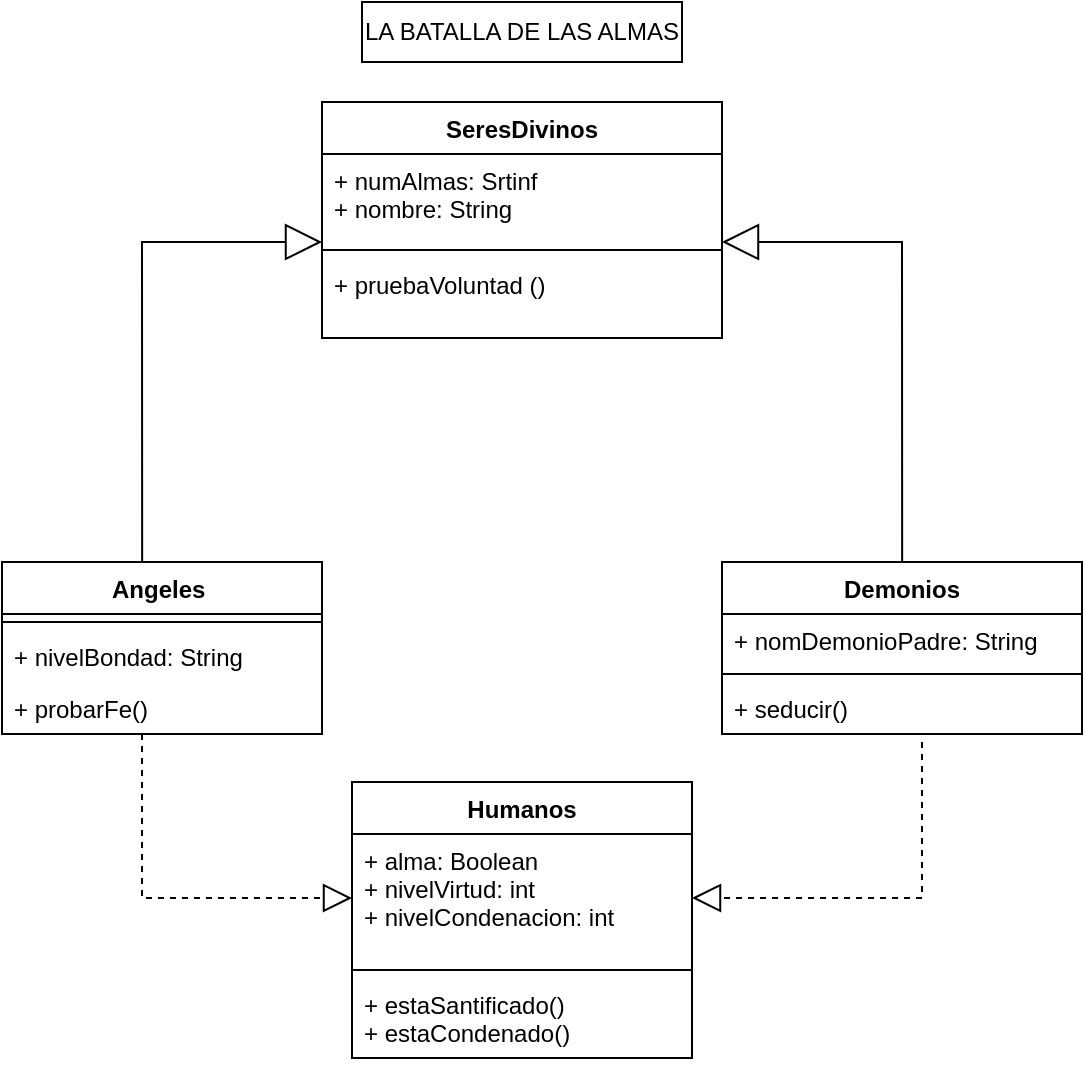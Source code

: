 <mxfile version="20.8.16" type="device"><diagram name="Página-1" id="qdf9O2G3SRKCjdZR6gwe"><mxGraphModel dx="1036" dy="606" grid="0" gridSize="10" guides="1" tooltips="1" connect="1" arrows="1" fold="1" page="1" pageScale="1" pageWidth="827" pageHeight="1169" math="0" shadow="0"><root><mxCell id="0"/><mxCell id="1" parent="0"/><mxCell id="dnHD-I8aiS9w769tnGtc-1" value="LA BATALLA DE LAS ALMAS" style="rounded=0;whiteSpace=wrap;html=1;" parent="1" vertex="1"><mxGeometry x="320" y="40" width="160" height="30" as="geometry"/></mxCell><mxCell id="dnHD-I8aiS9w769tnGtc-20" value="SeresDivinos" style="swimlane;fontStyle=1;align=center;verticalAlign=top;childLayout=stackLayout;horizontal=1;startSize=26;horizontalStack=0;resizeParent=1;resizeParentMax=0;resizeLast=0;collapsible=1;marginBottom=0;" parent="1" vertex="1"><mxGeometry x="300" y="90" width="200" height="118" as="geometry"/></mxCell><mxCell id="dnHD-I8aiS9w769tnGtc-21" value="+ numAlmas: Srtinf&#10;+ nombre: String" style="text;strokeColor=none;fillColor=none;align=left;verticalAlign=top;spacingLeft=4;spacingRight=4;overflow=hidden;rotatable=0;points=[[0,0.5],[1,0.5]];portConstraint=eastwest;" parent="dnHD-I8aiS9w769tnGtc-20" vertex="1"><mxGeometry y="26" width="200" height="44" as="geometry"/></mxCell><mxCell id="dnHD-I8aiS9w769tnGtc-22" value="" style="line;strokeWidth=1;fillColor=none;align=left;verticalAlign=middle;spacingTop=-1;spacingLeft=3;spacingRight=3;rotatable=0;labelPosition=right;points=[];portConstraint=eastwest;strokeColor=inherit;" parent="dnHD-I8aiS9w769tnGtc-20" vertex="1"><mxGeometry y="70" width="200" height="8" as="geometry"/></mxCell><mxCell id="dnHD-I8aiS9w769tnGtc-23" value="+ pruebaVoluntad ()" style="text;strokeColor=none;fillColor=none;align=left;verticalAlign=top;spacingLeft=4;spacingRight=4;overflow=hidden;rotatable=0;points=[[0,0.5],[1,0.5]];portConstraint=eastwest;" parent="dnHD-I8aiS9w769tnGtc-20" vertex="1"><mxGeometry y="78" width="200" height="40" as="geometry"/></mxCell><mxCell id="dnHD-I8aiS9w769tnGtc-24" value="Angeles " style="swimlane;fontStyle=1;align=center;verticalAlign=top;childLayout=stackLayout;horizontal=1;startSize=26;horizontalStack=0;resizeParent=1;resizeParentMax=0;resizeLast=0;collapsible=1;marginBottom=0;" parent="1" vertex="1"><mxGeometry x="140" y="320" width="160" height="86" as="geometry"/></mxCell><mxCell id="dnHD-I8aiS9w769tnGtc-26" value="" style="line;strokeWidth=1;fillColor=none;align=left;verticalAlign=middle;spacingTop=-1;spacingLeft=3;spacingRight=3;rotatable=0;labelPosition=right;points=[];portConstraint=eastwest;strokeColor=inherit;" parent="dnHD-I8aiS9w769tnGtc-24" vertex="1"><mxGeometry y="26" width="160" height="8" as="geometry"/></mxCell><mxCell id="dnHD-I8aiS9w769tnGtc-25" value="+ nivelBondad: String" style="text;strokeColor=none;fillColor=none;align=left;verticalAlign=top;spacingLeft=4;spacingRight=4;overflow=hidden;rotatable=0;points=[[0,0.5],[1,0.5]];portConstraint=eastwest;" parent="dnHD-I8aiS9w769tnGtc-24" vertex="1"><mxGeometry y="34" width="160" height="26" as="geometry"/></mxCell><mxCell id="dnHD-I8aiS9w769tnGtc-27" value="+ probarFe()" style="text;strokeColor=none;fillColor=none;align=left;verticalAlign=top;spacingLeft=4;spacingRight=4;overflow=hidden;rotatable=0;points=[[0,0.5],[1,0.5]];portConstraint=eastwest;" parent="dnHD-I8aiS9w769tnGtc-24" vertex="1"><mxGeometry y="60" width="160" height="26" as="geometry"/></mxCell><mxCell id="dnHD-I8aiS9w769tnGtc-28" value="Demonios" style="swimlane;fontStyle=1;align=center;verticalAlign=top;childLayout=stackLayout;horizontal=1;startSize=26;horizontalStack=0;resizeParent=1;resizeParentMax=0;resizeLast=0;collapsible=1;marginBottom=0;" parent="1" vertex="1"><mxGeometry x="500" y="320" width="180" height="86" as="geometry"/></mxCell><mxCell id="dnHD-I8aiS9w769tnGtc-29" value="+ nomDemonioPadre: String" style="text;strokeColor=none;fillColor=none;align=left;verticalAlign=top;spacingLeft=4;spacingRight=4;overflow=hidden;rotatable=0;points=[[0,0.5],[1,0.5]];portConstraint=eastwest;" parent="dnHD-I8aiS9w769tnGtc-28" vertex="1"><mxGeometry y="26" width="180" height="26" as="geometry"/></mxCell><mxCell id="dnHD-I8aiS9w769tnGtc-30" value="" style="line;strokeWidth=1;fillColor=none;align=left;verticalAlign=middle;spacingTop=-1;spacingLeft=3;spacingRight=3;rotatable=0;labelPosition=right;points=[];portConstraint=eastwest;strokeColor=inherit;" parent="dnHD-I8aiS9w769tnGtc-28" vertex="1"><mxGeometry y="52" width="180" height="8" as="geometry"/></mxCell><mxCell id="dnHD-I8aiS9w769tnGtc-31" value="+ seducir()" style="text;strokeColor=none;fillColor=none;align=left;verticalAlign=top;spacingLeft=4;spacingRight=4;overflow=hidden;rotatable=0;points=[[0,0.5],[1,0.5]];portConstraint=eastwest;" parent="dnHD-I8aiS9w769tnGtc-28" vertex="1"><mxGeometry y="60" width="180" height="26" as="geometry"/></mxCell><mxCell id="dnHD-I8aiS9w769tnGtc-36" value="Humanos" style="swimlane;fontStyle=1;align=center;verticalAlign=top;childLayout=stackLayout;horizontal=1;startSize=26;horizontalStack=0;resizeParent=1;resizeParentMax=0;resizeLast=0;collapsible=1;marginBottom=0;" parent="1" vertex="1"><mxGeometry x="315" y="430" width="170" height="138" as="geometry"/></mxCell><mxCell id="dnHD-I8aiS9w769tnGtc-37" value="+ alma: Boolean&#10;+ nivelVirtud: int&#10;+ nivelCondenacion: int &#10;" style="text;strokeColor=none;fillColor=none;align=left;verticalAlign=top;spacingLeft=4;spacingRight=4;overflow=hidden;rotatable=0;points=[[0,0.5],[1,0.5]];portConstraint=eastwest;" parent="dnHD-I8aiS9w769tnGtc-36" vertex="1"><mxGeometry y="26" width="170" height="64" as="geometry"/></mxCell><mxCell id="dnHD-I8aiS9w769tnGtc-38" value="" style="line;strokeWidth=1;fillColor=none;align=left;verticalAlign=middle;spacingTop=-1;spacingLeft=3;spacingRight=3;rotatable=0;labelPosition=right;points=[];portConstraint=eastwest;strokeColor=inherit;" parent="dnHD-I8aiS9w769tnGtc-36" vertex="1"><mxGeometry y="90" width="170" height="8" as="geometry"/></mxCell><mxCell id="dnHD-I8aiS9w769tnGtc-39" value="+ estaSantificado()&#10;+ estaCondenado()" style="text;strokeColor=none;fillColor=none;align=left;verticalAlign=top;spacingLeft=4;spacingRight=4;overflow=hidden;rotatable=0;points=[[0,0.5],[1,0.5]];portConstraint=eastwest;" parent="dnHD-I8aiS9w769tnGtc-36" vertex="1"><mxGeometry y="98" width="170" height="40" as="geometry"/></mxCell><mxCell id="dnHD-I8aiS9w769tnGtc-46" value="" style="endArrow=block;endSize=16;endFill=0;html=1;rounded=0;exitX=0.438;exitY=0;exitDx=0;exitDy=0;exitPerimeter=0;" parent="1" source="dnHD-I8aiS9w769tnGtc-24" edge="1"><mxGeometry width="160" relative="1" as="geometry"><mxPoint x="140" y="160" as="sourcePoint"/><mxPoint x="300" y="160" as="targetPoint"/><Array as="points"><mxPoint x="210" y="160"/></Array></mxGeometry></mxCell><mxCell id="dnHD-I8aiS9w769tnGtc-47" value="" style="endArrow=block;endSize=16;endFill=0;html=1;rounded=0;exitX=0.438;exitY=0;exitDx=0;exitDy=0;exitPerimeter=0;" parent="1" edge="1"><mxGeometry width="160" relative="1" as="geometry"><mxPoint x="590.08" y="320" as="sourcePoint"/><mxPoint x="500" y="160" as="targetPoint"/><Array as="points"><mxPoint x="590.0" y="160"/></Array></mxGeometry></mxCell><mxCell id="dnHD-I8aiS9w769tnGtc-48" value="" style="endArrow=block;dashed=1;endFill=0;endSize=12;html=1;rounded=0;entryX=0;entryY=0.5;entryDx=0;entryDy=0;" parent="1" target="dnHD-I8aiS9w769tnGtc-37" edge="1"><mxGeometry width="160" relative="1" as="geometry"><mxPoint x="210" y="406" as="sourcePoint"/><mxPoint x="310" y="486" as="targetPoint"/><Array as="points"><mxPoint x="210" y="488"/></Array></mxGeometry></mxCell><mxCell id="dnHD-I8aiS9w769tnGtc-49" value="" style="endArrow=block;dashed=1;endFill=0;endSize=12;html=1;rounded=0;entryX=1;entryY=0.5;entryDx=0;entryDy=0;" parent="1" target="dnHD-I8aiS9w769tnGtc-37" edge="1"><mxGeometry width="160" relative="1" as="geometry"><mxPoint x="600" y="410" as="sourcePoint"/><mxPoint x="480" y="486" as="targetPoint"/><Array as="points"><mxPoint x="600" y="488"/></Array></mxGeometry></mxCell></root></mxGraphModel></diagram></mxfile>